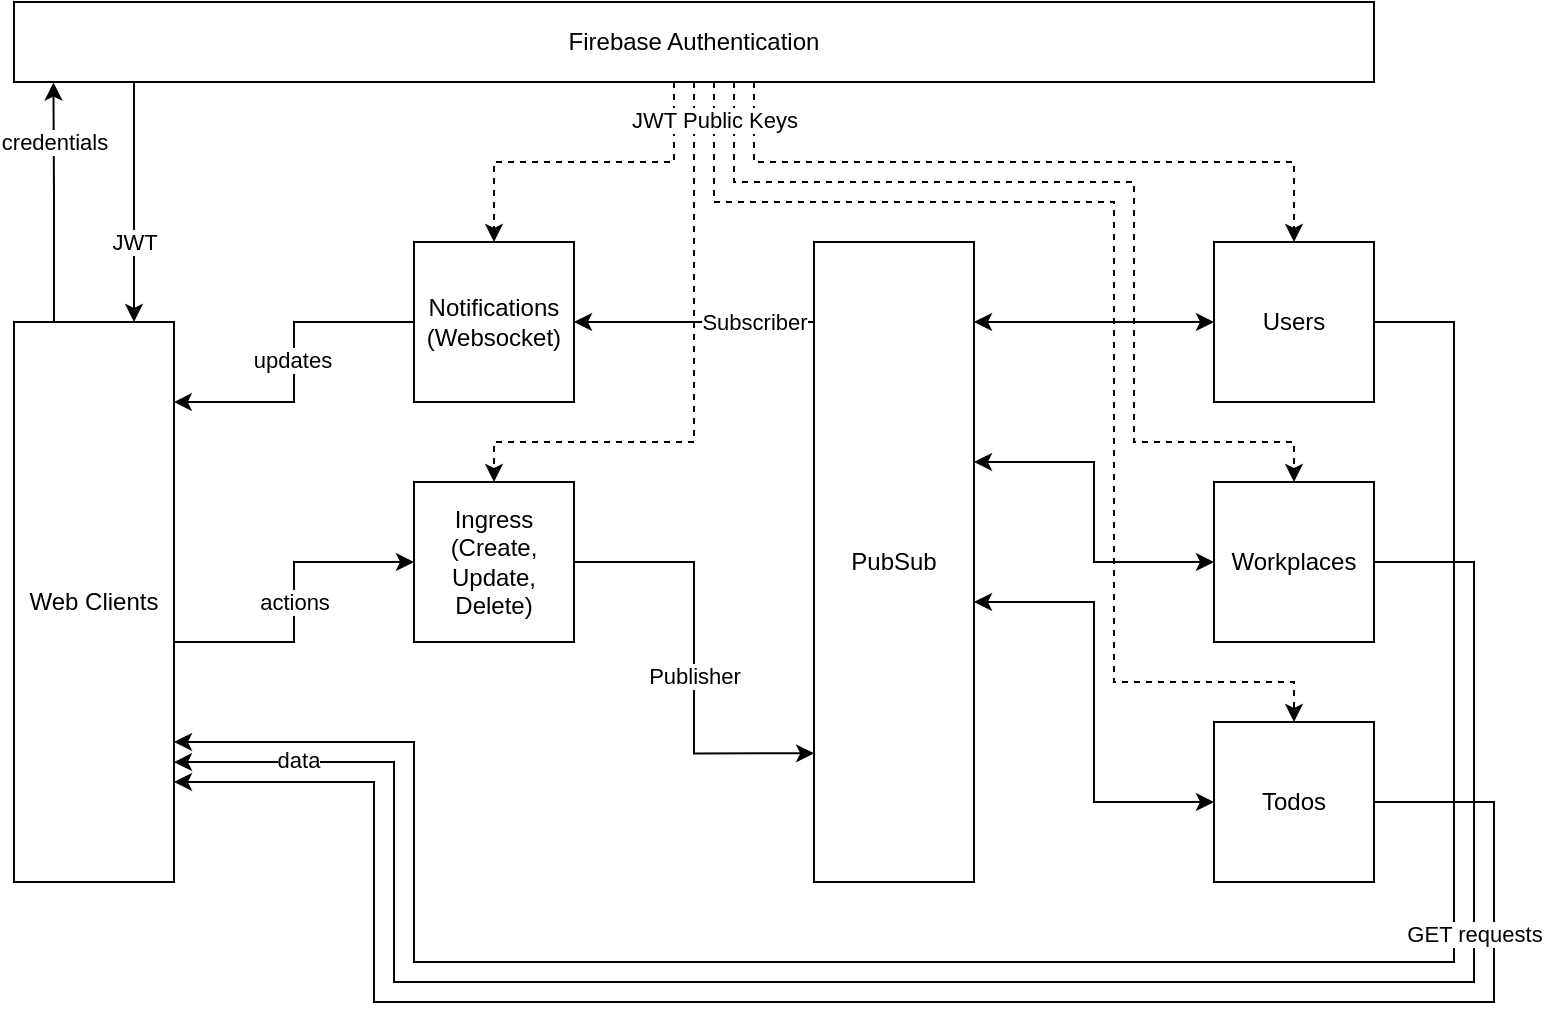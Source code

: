 <mxfile version="15.2.9" type="github">
  <diagram id="oCVk9OYgW9UAW5na9d_e" name="Page-1">
    <mxGraphModel dx="1188" dy="643" grid="1" gridSize="10" guides="1" tooltips="1" connect="1" arrows="1" fold="1" page="1" pageScale="1" pageWidth="1654" pageHeight="1169" math="0" shadow="0">
      <root>
        <mxCell id="0" />
        <mxCell id="1" parent="0" />
        <mxCell id="GVSRyNa6ziFJZxKzF8Ie-20" style="edgeStyle=orthogonalEdgeStyle;rounded=0;orthogonalLoop=1;jettySize=auto;html=1;" parent="1" source="GVSRyNa6ziFJZxKzF8Ie-14" edge="1">
          <mxGeometry relative="1" as="geometry">
            <mxPoint x="280" y="590" as="targetPoint" />
            <Array as="points">
              <mxPoint x="940" y="600" />
              <mxPoint x="940" y="700" />
              <mxPoint x="380" y="700" />
              <mxPoint x="380" y="590" />
            </Array>
          </mxGeometry>
        </mxCell>
        <mxCell id="GVSRyNa6ziFJZxKzF8Ie-6" style="edgeStyle=orthogonalEdgeStyle;rounded=0;orthogonalLoop=1;jettySize=auto;html=1;entryX=0;entryY=0.5;entryDx=0;entryDy=0;" parent="1" source="GVSRyNa6ziFJZxKzF8Ie-2" target="GVSRyNa6ziFJZxKzF8Ie-5" edge="1">
          <mxGeometry relative="1" as="geometry">
            <Array as="points">
              <mxPoint x="340" y="520" />
              <mxPoint x="340" y="480" />
            </Array>
          </mxGeometry>
        </mxCell>
        <mxCell id="NKUPZMq5GXAVYRaCjjXc-19" value="actions" style="edgeLabel;html=1;align=center;verticalAlign=middle;resizable=0;points=[];" vertex="1" connectable="0" parent="GVSRyNa6ziFJZxKzF8Ie-6">
          <mxGeometry x="0.006" relative="1" as="geometry">
            <mxPoint as="offset" />
          </mxGeometry>
        </mxCell>
        <mxCell id="NKUPZMq5GXAVYRaCjjXc-3" style="edgeStyle=orthogonalEdgeStyle;rounded=0;orthogonalLoop=1;jettySize=auto;html=1;entryX=0.029;entryY=1.007;entryDx=0;entryDy=0;entryPerimeter=0;" edge="1" parent="1" source="GVSRyNa6ziFJZxKzF8Ie-2" target="NKUPZMq5GXAVYRaCjjXc-1">
          <mxGeometry relative="1" as="geometry">
            <Array as="points">
              <mxPoint x="220" y="300" />
              <mxPoint x="220" y="300" />
            </Array>
          </mxGeometry>
        </mxCell>
        <mxCell id="NKUPZMq5GXAVYRaCjjXc-10" value="credentials" style="edgeLabel;html=1;align=center;verticalAlign=middle;resizable=0;points=[];" vertex="1" connectable="0" parent="NKUPZMq5GXAVYRaCjjXc-3">
          <mxGeometry x="0.069" relative="1" as="geometry">
            <mxPoint y="-26" as="offset" />
          </mxGeometry>
        </mxCell>
        <mxCell id="GVSRyNa6ziFJZxKzF8Ie-2" value="Web Clients" style="rounded=0;whiteSpace=wrap;html=1;" parent="1" vertex="1">
          <mxGeometry x="200" y="360" width="80" height="280" as="geometry" />
        </mxCell>
        <mxCell id="GVSRyNa6ziFJZxKzF8Ie-4" style="edgeStyle=orthogonalEdgeStyle;rounded=0;orthogonalLoop=1;jettySize=auto;html=1;entryX=0.999;entryY=0.143;entryDx=0;entryDy=0;entryPerimeter=0;" parent="1" source="GVSRyNa6ziFJZxKzF8Ie-3" target="GVSRyNa6ziFJZxKzF8Ie-2" edge="1">
          <mxGeometry relative="1" as="geometry">
            <mxPoint x="300" y="410" as="targetPoint" />
            <Array as="points">
              <mxPoint x="340" y="360" />
              <mxPoint x="340" y="400" />
            </Array>
          </mxGeometry>
        </mxCell>
        <mxCell id="NKUPZMq5GXAVYRaCjjXc-21" value="updates" style="edgeLabel;html=1;align=center;verticalAlign=middle;resizable=0;points=[];" vertex="1" connectable="0" parent="GVSRyNa6ziFJZxKzF8Ie-4">
          <mxGeometry x="-0.014" y="-1" relative="1" as="geometry">
            <mxPoint as="offset" />
          </mxGeometry>
        </mxCell>
        <mxCell id="GVSRyNa6ziFJZxKzF8Ie-3" value="Notifications&lt;br&gt;(Websocket)" style="whiteSpace=wrap;html=1;aspect=fixed;" parent="1" vertex="1">
          <mxGeometry x="400" y="320" width="80" height="80" as="geometry" />
        </mxCell>
        <mxCell id="GVSRyNa6ziFJZxKzF8Ie-11" style="edgeStyle=orthogonalEdgeStyle;rounded=0;orthogonalLoop=1;jettySize=auto;html=1;entryX=0.001;entryY=0.799;entryDx=0;entryDy=0;entryPerimeter=0;" parent="1" source="GVSRyNa6ziFJZxKzF8Ie-5" target="GVSRyNa6ziFJZxKzF8Ie-8" edge="1">
          <mxGeometry relative="1" as="geometry">
            <mxPoint x="590" y="500" as="targetPoint" />
            <Array as="points">
              <mxPoint x="540" y="480" />
              <mxPoint x="540" y="576" />
            </Array>
          </mxGeometry>
        </mxCell>
        <mxCell id="NKUPZMq5GXAVYRaCjjXc-12" value="Publisher" style="edgeLabel;html=1;align=center;verticalAlign=middle;resizable=0;points=[];" vertex="1" connectable="0" parent="GVSRyNa6ziFJZxKzF8Ie-11">
          <mxGeometry x="0.082" relative="1" as="geometry">
            <mxPoint as="offset" />
          </mxGeometry>
        </mxCell>
        <mxCell id="GVSRyNa6ziFJZxKzF8Ie-5" value="Ingress&lt;br&gt;(Create, Update, Delete)" style="whiteSpace=wrap;html=1;aspect=fixed;" parent="1" vertex="1">
          <mxGeometry x="400" y="440" width="80" height="80" as="geometry" />
        </mxCell>
        <mxCell id="GVSRyNa6ziFJZxKzF8Ie-9" style="edgeStyle=orthogonalEdgeStyle;rounded=0;orthogonalLoop=1;jettySize=auto;html=1;entryX=1;entryY=0.5;entryDx=0;entryDy=0;" parent="1" source="GVSRyNa6ziFJZxKzF8Ie-8" target="GVSRyNa6ziFJZxKzF8Ie-3" edge="1">
          <mxGeometry relative="1" as="geometry">
            <Array as="points">
              <mxPoint x="570" y="360" />
              <mxPoint x="570" y="360" />
            </Array>
          </mxGeometry>
        </mxCell>
        <mxCell id="NKUPZMq5GXAVYRaCjjXc-13" value="Subscriber" style="edgeLabel;html=1;align=center;verticalAlign=middle;resizable=0;points=[];" vertex="1" connectable="0" parent="GVSRyNa6ziFJZxKzF8Ie-9">
          <mxGeometry x="-0.274" relative="1" as="geometry">
            <mxPoint x="13" as="offset" />
          </mxGeometry>
        </mxCell>
        <mxCell id="GVSRyNa6ziFJZxKzF8Ie-15" style="edgeStyle=orthogonalEdgeStyle;rounded=0;orthogonalLoop=1;jettySize=auto;html=1;entryX=0;entryY=0.5;entryDx=0;entryDy=0;startArrow=classic;startFill=1;" parent="1" source="GVSRyNa6ziFJZxKzF8Ie-8" target="GVSRyNa6ziFJZxKzF8Ie-12" edge="1">
          <mxGeometry relative="1" as="geometry">
            <Array as="points">
              <mxPoint x="710" y="360" />
              <mxPoint x="710" y="360" />
            </Array>
          </mxGeometry>
        </mxCell>
        <mxCell id="GVSRyNa6ziFJZxKzF8Ie-16" style="edgeStyle=orthogonalEdgeStyle;rounded=0;orthogonalLoop=1;jettySize=auto;html=1;entryX=0;entryY=0.5;entryDx=0;entryDy=0;startArrow=classic;startFill=1;" parent="1" source="GVSRyNa6ziFJZxKzF8Ie-8" target="GVSRyNa6ziFJZxKzF8Ie-13" edge="1">
          <mxGeometry relative="1" as="geometry">
            <Array as="points">
              <mxPoint x="740" y="430" />
              <mxPoint x="740" y="480" />
            </Array>
          </mxGeometry>
        </mxCell>
        <mxCell id="GVSRyNa6ziFJZxKzF8Ie-17" style="edgeStyle=orthogonalEdgeStyle;rounded=0;orthogonalLoop=1;jettySize=auto;html=1;entryX=0;entryY=0.5;entryDx=0;entryDy=0;startArrow=classic;startFill=1;" parent="1" source="GVSRyNa6ziFJZxKzF8Ie-8" target="GVSRyNa6ziFJZxKzF8Ie-14" edge="1">
          <mxGeometry relative="1" as="geometry">
            <Array as="points">
              <mxPoint x="740" y="500" />
              <mxPoint x="740" y="600" />
            </Array>
          </mxGeometry>
        </mxCell>
        <mxCell id="GVSRyNa6ziFJZxKzF8Ie-8" value="PubSub" style="rounded=0;whiteSpace=wrap;html=1;" parent="1" vertex="1">
          <mxGeometry x="600" y="320" width="80" height="320" as="geometry" />
        </mxCell>
        <mxCell id="GVSRyNa6ziFJZxKzF8Ie-18" style="edgeStyle=orthogonalEdgeStyle;rounded=0;orthogonalLoop=1;jettySize=auto;html=1;entryX=1;entryY=0.75;entryDx=0;entryDy=0;" parent="1" source="GVSRyNa6ziFJZxKzF8Ie-12" target="GVSRyNa6ziFJZxKzF8Ie-2" edge="1">
          <mxGeometry relative="1" as="geometry">
            <Array as="points">
              <mxPoint x="920" y="360" />
              <mxPoint x="920" y="680" />
              <mxPoint x="400" y="680" />
              <mxPoint x="400" y="570" />
            </Array>
          </mxGeometry>
        </mxCell>
        <mxCell id="GVSRyNa6ziFJZxKzF8Ie-12" value="Users" style="whiteSpace=wrap;html=1;aspect=fixed;" parent="1" vertex="1">
          <mxGeometry x="800" y="320" width="80" height="80" as="geometry" />
        </mxCell>
        <mxCell id="GVSRyNa6ziFJZxKzF8Ie-19" style="edgeStyle=orthogonalEdgeStyle;rounded=0;orthogonalLoop=1;jettySize=auto;html=1;entryX=1;entryY=0.786;entryDx=0;entryDy=0;entryPerimeter=0;" parent="1" source="GVSRyNa6ziFJZxKzF8Ie-13" target="GVSRyNa6ziFJZxKzF8Ie-2" edge="1">
          <mxGeometry relative="1" as="geometry">
            <Array as="points">
              <mxPoint x="930" y="480" />
              <mxPoint x="930" y="690" />
              <mxPoint x="390" y="690" />
              <mxPoint x="390" y="580" />
              <mxPoint x="290" y="580" />
            </Array>
          </mxGeometry>
        </mxCell>
        <mxCell id="NKUPZMq5GXAVYRaCjjXc-18" value="GET requests" style="edgeLabel;html=1;align=center;verticalAlign=middle;resizable=0;points=[];" vertex="1" connectable="0" parent="GVSRyNa6ziFJZxKzF8Ie-19">
          <mxGeometry x="-0.538" relative="1" as="geometry">
            <mxPoint as="offset" />
          </mxGeometry>
        </mxCell>
        <mxCell id="NKUPZMq5GXAVYRaCjjXc-20" value="data" style="edgeLabel;html=1;align=center;verticalAlign=middle;resizable=0;points=[];" vertex="1" connectable="0" parent="GVSRyNa6ziFJZxKzF8Ie-19">
          <mxGeometry x="0.879" y="-1" relative="1" as="geometry">
            <mxPoint as="offset" />
          </mxGeometry>
        </mxCell>
        <mxCell id="GVSRyNa6ziFJZxKzF8Ie-13" value="Workplaces" style="whiteSpace=wrap;html=1;aspect=fixed;" parent="1" vertex="1">
          <mxGeometry x="800" y="440" width="80" height="80" as="geometry" />
        </mxCell>
        <mxCell id="GVSRyNa6ziFJZxKzF8Ie-14" value="Todos" style="whiteSpace=wrap;html=1;aspect=fixed;" parent="1" vertex="1">
          <mxGeometry x="800" y="560" width="80" height="80" as="geometry" />
        </mxCell>
        <mxCell id="NKUPZMq5GXAVYRaCjjXc-4" style="edgeStyle=orthogonalEdgeStyle;rounded=0;orthogonalLoop=1;jettySize=auto;html=1;entryX=0.5;entryY=0;entryDx=0;entryDy=0;dashed=1;" edge="1" parent="1" source="NKUPZMq5GXAVYRaCjjXc-1" target="GVSRyNa6ziFJZxKzF8Ie-3">
          <mxGeometry relative="1" as="geometry">
            <Array as="points">
              <mxPoint x="530" y="280" />
              <mxPoint x="440" y="280" />
            </Array>
          </mxGeometry>
        </mxCell>
        <mxCell id="NKUPZMq5GXAVYRaCjjXc-5" style="edgeStyle=orthogonalEdgeStyle;rounded=0;orthogonalLoop=1;jettySize=auto;html=1;entryX=0.5;entryY=0;entryDx=0;entryDy=0;dashed=1;" edge="1" parent="1" source="NKUPZMq5GXAVYRaCjjXc-1" target="GVSRyNa6ziFJZxKzF8Ie-5">
          <mxGeometry relative="1" as="geometry">
            <Array as="points">
              <mxPoint x="540" y="420" />
              <mxPoint x="440" y="420" />
            </Array>
          </mxGeometry>
        </mxCell>
        <mxCell id="NKUPZMq5GXAVYRaCjjXc-6" style="edgeStyle=orthogonalEdgeStyle;rounded=0;orthogonalLoop=1;jettySize=auto;html=1;entryX=0.5;entryY=0;entryDx=0;entryDy=0;dashed=1;" edge="1" parent="1" source="NKUPZMq5GXAVYRaCjjXc-1" target="GVSRyNa6ziFJZxKzF8Ie-12">
          <mxGeometry relative="1" as="geometry">
            <Array as="points">
              <mxPoint x="570" y="280" />
              <mxPoint x="840" y="280" />
            </Array>
          </mxGeometry>
        </mxCell>
        <mxCell id="NKUPZMq5GXAVYRaCjjXc-7" style="edgeStyle=orthogonalEdgeStyle;rounded=0;orthogonalLoop=1;jettySize=auto;html=1;entryX=0.5;entryY=0;entryDx=0;entryDy=0;dashed=1;" edge="1" parent="1" source="NKUPZMq5GXAVYRaCjjXc-1" target="GVSRyNa6ziFJZxKzF8Ie-13">
          <mxGeometry relative="1" as="geometry">
            <Array as="points">
              <mxPoint x="560" y="290" />
              <mxPoint x="760" y="290" />
              <mxPoint x="760" y="420" />
              <mxPoint x="840" y="420" />
            </Array>
          </mxGeometry>
        </mxCell>
        <mxCell id="NKUPZMq5GXAVYRaCjjXc-8" style="edgeStyle=orthogonalEdgeStyle;rounded=0;orthogonalLoop=1;jettySize=auto;html=1;entryX=0.5;entryY=0;entryDx=0;entryDy=0;dashed=1;" edge="1" parent="1" source="NKUPZMq5GXAVYRaCjjXc-1" target="GVSRyNa6ziFJZxKzF8Ie-14">
          <mxGeometry relative="1" as="geometry">
            <Array as="points">
              <mxPoint x="550" y="300" />
              <mxPoint x="750" y="300" />
              <mxPoint x="750" y="540" />
              <mxPoint x="840" y="540" />
            </Array>
          </mxGeometry>
        </mxCell>
        <mxCell id="NKUPZMq5GXAVYRaCjjXc-9" value="JWT Public Keys" style="edgeLabel;html=1;align=center;verticalAlign=middle;resizable=0;points=[];" vertex="1" connectable="0" parent="NKUPZMq5GXAVYRaCjjXc-8">
          <mxGeometry x="-0.94" relative="1" as="geometry">
            <mxPoint as="offset" />
          </mxGeometry>
        </mxCell>
        <mxCell id="NKUPZMq5GXAVYRaCjjXc-22" style="edgeStyle=orthogonalEdgeStyle;rounded=0;orthogonalLoop=1;jettySize=auto;html=1;entryX=0.75;entryY=0;entryDx=0;entryDy=0;startArrow=none;startFill=0;" edge="1" parent="1" source="NKUPZMq5GXAVYRaCjjXc-1" target="GVSRyNa6ziFJZxKzF8Ie-2">
          <mxGeometry relative="1" as="geometry">
            <Array as="points">
              <mxPoint x="260" y="270" />
              <mxPoint x="260" y="270" />
            </Array>
          </mxGeometry>
        </mxCell>
        <mxCell id="NKUPZMq5GXAVYRaCjjXc-23" value="JWT" style="edgeLabel;html=1;align=center;verticalAlign=middle;resizable=0;points=[];" vertex="1" connectable="0" parent="NKUPZMq5GXAVYRaCjjXc-22">
          <mxGeometry x="-0.053" relative="1" as="geometry">
            <mxPoint y="23" as="offset" />
          </mxGeometry>
        </mxCell>
        <mxCell id="NKUPZMq5GXAVYRaCjjXc-1" value="Firebase Authentication" style="rounded=0;whiteSpace=wrap;html=1;" vertex="1" parent="1">
          <mxGeometry x="200" y="200" width="680" height="40" as="geometry" />
        </mxCell>
      </root>
    </mxGraphModel>
  </diagram>
</mxfile>

